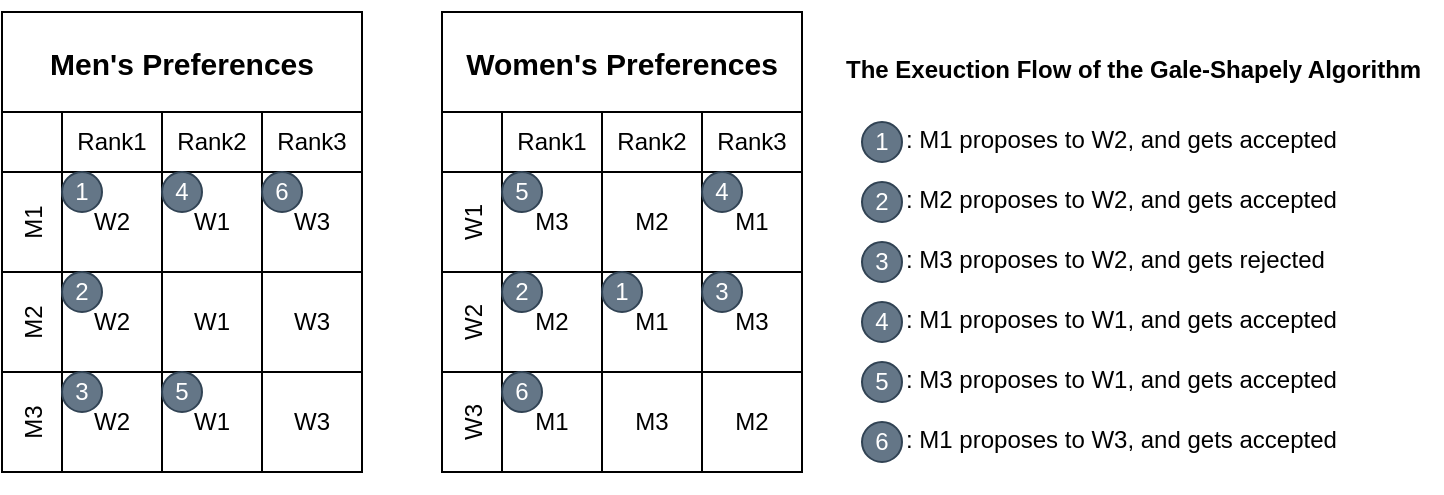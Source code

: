 <mxfile version="24.5.2" type="github">
  <diagram name="Stable Marriage Problem" id="s8X7-v9FQyKSOPcqxur2">
    <mxGraphModel dx="843" dy="779" grid="1" gridSize="10" guides="1" tooltips="1" connect="1" arrows="1" fold="1" page="1" pageScale="1" pageWidth="827" pageHeight="1169" math="0" shadow="0">
      <root>
        <mxCell id="0" />
        <mxCell id="1" parent="0" />
        <mxCell id="vRMMPjkELj0up87t_VbI-81" value="Men&#39;s Preferences" style="shape=table;startSize=50;container=1;collapsible=0;childLayout=tableLayout;resizeLast=0;resizeLastRow=0;fontStyle=1;fontSize=15;" vertex="1" parent="1">
          <mxGeometry x="70" y="150" width="180" height="230" as="geometry" />
        </mxCell>
        <mxCell id="vRMMPjkELj0up87t_VbI-82" value="" style="shape=tableRow;horizontal=0;startSize=30;swimlaneHead=0;swimlaneBody=0;strokeColor=inherit;top=0;left=0;bottom=0;right=0;collapsible=0;dropTarget=0;fillColor=none;points=[[0,0.5],[1,0.5]];portConstraint=eastwest;" vertex="1" parent="vRMMPjkELj0up87t_VbI-81">
          <mxGeometry y="50" width="180" height="30" as="geometry" />
        </mxCell>
        <mxCell id="vRMMPjkELj0up87t_VbI-83" value="Rank1" style="shape=partialRectangle;html=1;whiteSpace=wrap;connectable=0;strokeColor=inherit;overflow=hidden;fillColor=none;top=0;left=0;bottom=0;right=0;pointerEvents=1;" vertex="1" parent="vRMMPjkELj0up87t_VbI-82">
          <mxGeometry x="30" width="50" height="30" as="geometry">
            <mxRectangle width="50" height="30" as="alternateBounds" />
          </mxGeometry>
        </mxCell>
        <mxCell id="vRMMPjkELj0up87t_VbI-84" value="Rank2" style="shape=partialRectangle;html=1;whiteSpace=wrap;connectable=0;strokeColor=inherit;overflow=hidden;fillColor=none;top=0;left=0;bottom=0;right=0;pointerEvents=1;" vertex="1" parent="vRMMPjkELj0up87t_VbI-82">
          <mxGeometry x="80" width="50" height="30" as="geometry">
            <mxRectangle width="50" height="30" as="alternateBounds" />
          </mxGeometry>
        </mxCell>
        <mxCell id="vRMMPjkELj0up87t_VbI-85" value="Rank3" style="shape=partialRectangle;html=1;whiteSpace=wrap;connectable=0;strokeColor=inherit;overflow=hidden;fillColor=none;top=0;left=0;bottom=0;right=0;pointerEvents=1;strokeWidth=1;resizeWidth=1;resizeHeight=1;" vertex="1" parent="vRMMPjkELj0up87t_VbI-82">
          <mxGeometry x="130" width="50" height="30" as="geometry">
            <mxRectangle width="50" height="30" as="alternateBounds" />
          </mxGeometry>
        </mxCell>
        <mxCell id="vRMMPjkELj0up87t_VbI-86" value="M1" style="shape=tableRow;horizontal=0;startSize=30;swimlaneHead=0;swimlaneBody=0;strokeColor=inherit;top=0;left=0;bottom=0;right=0;collapsible=0;dropTarget=0;fillColor=none;points=[[0,0.5],[1,0.5]];portConstraint=eastwest;" vertex="1" parent="vRMMPjkELj0up87t_VbI-81">
          <mxGeometry y="80" width="180" height="50" as="geometry" />
        </mxCell>
        <mxCell id="vRMMPjkELj0up87t_VbI-87" value="W2" style="shape=partialRectangle;html=1;whiteSpace=wrap;connectable=0;overflow=hidden;top=0;left=0;bottom=0;right=0;pointerEvents=1;strokeColor=default;fillColor=none;" vertex="1" parent="vRMMPjkELj0up87t_VbI-86">
          <mxGeometry x="30" width="50" height="50" as="geometry">
            <mxRectangle width="50" height="50" as="alternateBounds" />
          </mxGeometry>
        </mxCell>
        <mxCell id="vRMMPjkELj0up87t_VbI-88" value="W1" style="shape=partialRectangle;html=1;whiteSpace=wrap;connectable=0;overflow=hidden;top=0;left=0;bottom=0;right=0;pointerEvents=1;fillColor=none;labelBackgroundColor=none;labelBorderColor=none;strokeColor=default;shadow=0;resizable=1;resizeWidth=0;metaEdit=0;backgroundOutline=0;" vertex="1" parent="vRMMPjkELj0up87t_VbI-86">
          <mxGeometry x="80" width="50" height="50" as="geometry">
            <mxRectangle width="50" height="50" as="alternateBounds" />
          </mxGeometry>
        </mxCell>
        <mxCell id="vRMMPjkELj0up87t_VbI-89" value="W3" style="shape=partialRectangle;html=1;whiteSpace=wrap;connectable=0;overflow=hidden;top=0;left=0;bottom=0;right=0;pointerEvents=1;fillColor=none;" vertex="1" parent="vRMMPjkELj0up87t_VbI-86">
          <mxGeometry x="130" width="50" height="50" as="geometry">
            <mxRectangle width="50" height="50" as="alternateBounds" />
          </mxGeometry>
        </mxCell>
        <mxCell id="vRMMPjkELj0up87t_VbI-90" value="M2" style="shape=tableRow;horizontal=0;startSize=30;swimlaneHead=0;swimlaneBody=0;strokeColor=inherit;top=0;left=0;bottom=0;right=0;collapsible=0;dropTarget=0;fillColor=none;points=[[0,0.5],[1,0.5]];portConstraint=eastwest;" vertex="1" parent="vRMMPjkELj0up87t_VbI-81">
          <mxGeometry y="130" width="180" height="50" as="geometry" />
        </mxCell>
        <mxCell id="vRMMPjkELj0up87t_VbI-91" value="W2" style="shape=partialRectangle;html=1;whiteSpace=wrap;connectable=0;overflow=hidden;top=0;left=0;bottom=0;right=0;pointerEvents=1;strokeOpacity=100;fillColor=none;" vertex="1" parent="vRMMPjkELj0up87t_VbI-90">
          <mxGeometry x="30" width="50" height="50" as="geometry">
            <mxRectangle width="50" height="50" as="alternateBounds" />
          </mxGeometry>
        </mxCell>
        <mxCell id="vRMMPjkELj0up87t_VbI-92" value="W1" style="shape=partialRectangle;html=1;whiteSpace=wrap;connectable=0;strokeColor=inherit;overflow=hidden;fillColor=none;top=0;left=0;bottom=0;right=0;pointerEvents=1;" vertex="1" parent="vRMMPjkELj0up87t_VbI-90">
          <mxGeometry x="80" width="50" height="50" as="geometry">
            <mxRectangle width="50" height="50" as="alternateBounds" />
          </mxGeometry>
        </mxCell>
        <mxCell id="vRMMPjkELj0up87t_VbI-93" value="W3" style="shape=partialRectangle;html=1;whiteSpace=wrap;connectable=0;strokeColor=inherit;overflow=hidden;fillColor=none;top=0;left=0;bottom=0;right=0;pointerEvents=1;" vertex="1" parent="vRMMPjkELj0up87t_VbI-90">
          <mxGeometry x="130" width="50" height="50" as="geometry">
            <mxRectangle width="50" height="50" as="alternateBounds" />
          </mxGeometry>
        </mxCell>
        <mxCell id="vRMMPjkELj0up87t_VbI-100" value="M3" style="shape=tableRow;horizontal=0;startSize=30;swimlaneHead=0;swimlaneBody=0;strokeColor=inherit;top=0;left=0;bottom=0;right=0;collapsible=0;dropTarget=0;fillColor=none;points=[[0,0.5],[1,0.5]];portConstraint=eastwest;" vertex="1" parent="vRMMPjkELj0up87t_VbI-81">
          <mxGeometry y="180" width="180" height="50" as="geometry" />
        </mxCell>
        <mxCell id="vRMMPjkELj0up87t_VbI-101" value="W2" style="shape=partialRectangle;html=1;whiteSpace=wrap;connectable=0;overflow=hidden;top=0;left=0;bottom=0;right=0;pointerEvents=1;fillColor=none;" vertex="1" parent="vRMMPjkELj0up87t_VbI-100">
          <mxGeometry x="30" width="50" height="50" as="geometry">
            <mxRectangle width="50" height="50" as="alternateBounds" />
          </mxGeometry>
        </mxCell>
        <mxCell id="vRMMPjkELj0up87t_VbI-102" value="W1" style="shape=partialRectangle;html=1;whiteSpace=wrap;connectable=0;overflow=hidden;top=0;left=0;bottom=0;right=0;pointerEvents=1;fillColor=none;" vertex="1" parent="vRMMPjkELj0up87t_VbI-100">
          <mxGeometry x="80" width="50" height="50" as="geometry">
            <mxRectangle width="50" height="50" as="alternateBounds" />
          </mxGeometry>
        </mxCell>
        <mxCell id="vRMMPjkELj0up87t_VbI-103" value="W3" style="shape=partialRectangle;html=1;whiteSpace=wrap;connectable=0;strokeColor=inherit;overflow=hidden;fillColor=none;top=0;left=0;bottom=0;right=0;pointerEvents=1;" vertex="1" parent="vRMMPjkELj0up87t_VbI-100">
          <mxGeometry x="130" width="50" height="50" as="geometry">
            <mxRectangle width="50" height="50" as="alternateBounds" />
          </mxGeometry>
        </mxCell>
        <mxCell id="vRMMPjkELj0up87t_VbI-108" value="Women&#39;s Preferences" style="shape=table;startSize=50;container=1;collapsible=0;childLayout=tableLayout;resizeLast=0;resizeLastRow=0;fontStyle=1;fontSize=15;" vertex="1" parent="1">
          <mxGeometry x="290" y="150" width="180" height="230" as="geometry" />
        </mxCell>
        <mxCell id="vRMMPjkELj0up87t_VbI-109" value="" style="shape=tableRow;horizontal=0;startSize=30;swimlaneHead=0;swimlaneBody=0;strokeColor=inherit;top=0;left=0;bottom=0;right=0;collapsible=0;dropTarget=0;fillColor=none;points=[[0,0.5],[1,0.5]];portConstraint=eastwest;" vertex="1" parent="vRMMPjkELj0up87t_VbI-108">
          <mxGeometry y="50" width="180" height="30" as="geometry" />
        </mxCell>
        <mxCell id="vRMMPjkELj0up87t_VbI-110" value="Rank1" style="shape=partialRectangle;html=1;whiteSpace=wrap;connectable=0;strokeColor=inherit;overflow=hidden;fillColor=none;top=0;left=0;bottom=0;right=0;pointerEvents=1;" vertex="1" parent="vRMMPjkELj0up87t_VbI-109">
          <mxGeometry x="30" width="50" height="30" as="geometry">
            <mxRectangle width="50" height="30" as="alternateBounds" />
          </mxGeometry>
        </mxCell>
        <mxCell id="vRMMPjkELj0up87t_VbI-111" value="Rank2" style="shape=partialRectangle;html=1;whiteSpace=wrap;connectable=0;strokeColor=inherit;overflow=hidden;fillColor=none;top=0;left=0;bottom=0;right=0;pointerEvents=1;" vertex="1" parent="vRMMPjkELj0up87t_VbI-109">
          <mxGeometry x="80" width="50" height="30" as="geometry">
            <mxRectangle width="50" height="30" as="alternateBounds" />
          </mxGeometry>
        </mxCell>
        <mxCell id="vRMMPjkELj0up87t_VbI-112" value="Rank3" style="shape=partialRectangle;html=1;whiteSpace=wrap;connectable=0;strokeColor=inherit;overflow=hidden;fillColor=none;top=0;left=0;bottom=0;right=0;pointerEvents=1;strokeWidth=1;resizeWidth=1;resizeHeight=1;" vertex="1" parent="vRMMPjkELj0up87t_VbI-109">
          <mxGeometry x="130" width="50" height="30" as="geometry">
            <mxRectangle width="50" height="30" as="alternateBounds" />
          </mxGeometry>
        </mxCell>
        <mxCell id="vRMMPjkELj0up87t_VbI-113" value="W1" style="shape=tableRow;horizontal=0;startSize=30;swimlaneHead=0;swimlaneBody=0;strokeColor=inherit;top=0;left=0;bottom=0;right=0;collapsible=0;dropTarget=0;fillColor=none;points=[[0,0.5],[1,0.5]];portConstraint=eastwest;" vertex="1" parent="vRMMPjkELj0up87t_VbI-108">
          <mxGeometry y="80" width="180" height="50" as="geometry" />
        </mxCell>
        <mxCell id="vRMMPjkELj0up87t_VbI-114" value="M3" style="shape=partialRectangle;html=1;whiteSpace=wrap;connectable=0;strokeColor=inherit;overflow=hidden;fillColor=none;top=0;left=0;bottom=0;right=0;pointerEvents=1;" vertex="1" parent="vRMMPjkELj0up87t_VbI-113">
          <mxGeometry x="30" width="50" height="50" as="geometry">
            <mxRectangle width="50" height="50" as="alternateBounds" />
          </mxGeometry>
        </mxCell>
        <mxCell id="vRMMPjkELj0up87t_VbI-115" value="M2" style="shape=partialRectangle;html=1;whiteSpace=wrap;connectable=0;strokeColor=inherit;overflow=hidden;fillColor=none;top=0;left=0;bottom=0;right=0;pointerEvents=1;" vertex="1" parent="vRMMPjkELj0up87t_VbI-113">
          <mxGeometry x="80" width="50" height="50" as="geometry">
            <mxRectangle width="50" height="50" as="alternateBounds" />
          </mxGeometry>
        </mxCell>
        <mxCell id="vRMMPjkELj0up87t_VbI-116" value="M1" style="shape=partialRectangle;html=1;whiteSpace=wrap;connectable=0;strokeColor=inherit;overflow=hidden;fillColor=none;top=0;left=0;bottom=0;right=0;pointerEvents=1;" vertex="1" parent="vRMMPjkELj0up87t_VbI-113">
          <mxGeometry x="130" width="50" height="50" as="geometry">
            <mxRectangle width="50" height="50" as="alternateBounds" />
          </mxGeometry>
        </mxCell>
        <mxCell id="vRMMPjkELj0up87t_VbI-117" value="W2" style="shape=tableRow;horizontal=0;startSize=30;swimlaneHead=0;swimlaneBody=0;strokeColor=inherit;top=0;left=0;bottom=0;right=0;collapsible=0;dropTarget=0;fillColor=none;points=[[0,0.5],[1,0.5]];portConstraint=eastwest;" vertex="1" parent="vRMMPjkELj0up87t_VbI-108">
          <mxGeometry y="130" width="180" height="50" as="geometry" />
        </mxCell>
        <mxCell id="vRMMPjkELj0up87t_VbI-118" value="M2" style="shape=partialRectangle;html=1;whiteSpace=wrap;connectable=0;strokeColor=inherit;overflow=hidden;fillColor=none;top=0;left=0;bottom=0;right=0;pointerEvents=1;" vertex="1" parent="vRMMPjkELj0up87t_VbI-117">
          <mxGeometry x="30" width="50" height="50" as="geometry">
            <mxRectangle width="50" height="50" as="alternateBounds" />
          </mxGeometry>
        </mxCell>
        <mxCell id="vRMMPjkELj0up87t_VbI-119" value="M1" style="shape=partialRectangle;html=1;whiteSpace=wrap;connectable=0;strokeColor=inherit;overflow=hidden;fillColor=none;top=0;left=0;bottom=0;right=0;pointerEvents=1;" vertex="1" parent="vRMMPjkELj0up87t_VbI-117">
          <mxGeometry x="80" width="50" height="50" as="geometry">
            <mxRectangle width="50" height="50" as="alternateBounds" />
          </mxGeometry>
        </mxCell>
        <mxCell id="vRMMPjkELj0up87t_VbI-120" value="M3" style="shape=partialRectangle;html=1;whiteSpace=wrap;connectable=0;strokeColor=inherit;overflow=hidden;fillColor=none;top=0;left=0;bottom=0;right=0;pointerEvents=1;" vertex="1" parent="vRMMPjkELj0up87t_VbI-117">
          <mxGeometry x="130" width="50" height="50" as="geometry">
            <mxRectangle width="50" height="50" as="alternateBounds" />
          </mxGeometry>
        </mxCell>
        <mxCell id="vRMMPjkELj0up87t_VbI-121" value="W3" style="shape=tableRow;horizontal=0;startSize=30;swimlaneHead=0;swimlaneBody=0;strokeColor=inherit;top=0;left=0;bottom=0;right=0;collapsible=0;dropTarget=0;fillColor=none;points=[[0,0.5],[1,0.5]];portConstraint=eastwest;" vertex="1" parent="vRMMPjkELj0up87t_VbI-108">
          <mxGeometry y="180" width="180" height="50" as="geometry" />
        </mxCell>
        <mxCell id="vRMMPjkELj0up87t_VbI-122" value="M1" style="shape=partialRectangle;html=1;whiteSpace=wrap;connectable=0;strokeColor=inherit;overflow=hidden;fillColor=none;top=0;left=0;bottom=0;right=0;pointerEvents=1;" vertex="1" parent="vRMMPjkELj0up87t_VbI-121">
          <mxGeometry x="30" width="50" height="50" as="geometry">
            <mxRectangle width="50" height="50" as="alternateBounds" />
          </mxGeometry>
        </mxCell>
        <mxCell id="vRMMPjkELj0up87t_VbI-123" value="M3" style="shape=partialRectangle;html=1;whiteSpace=wrap;connectable=0;strokeColor=inherit;overflow=hidden;fillColor=none;top=0;left=0;bottom=0;right=0;pointerEvents=1;" vertex="1" parent="vRMMPjkELj0up87t_VbI-121">
          <mxGeometry x="80" width="50" height="50" as="geometry">
            <mxRectangle width="50" height="50" as="alternateBounds" />
          </mxGeometry>
        </mxCell>
        <mxCell id="vRMMPjkELj0up87t_VbI-124" value="M2" style="shape=partialRectangle;html=1;whiteSpace=wrap;connectable=0;strokeColor=inherit;overflow=hidden;fillColor=none;top=0;left=0;bottom=0;right=0;pointerEvents=1;" vertex="1" parent="vRMMPjkELj0up87t_VbI-121">
          <mxGeometry x="130" width="50" height="50" as="geometry">
            <mxRectangle width="50" height="50" as="alternateBounds" />
          </mxGeometry>
        </mxCell>
        <mxCell id="vRMMPjkELj0up87t_VbI-125" value="1" style="ellipse;whiteSpace=wrap;html=1;aspect=fixed;strokeColor=#314354;align=center;verticalAlign=middle;fontFamily=Helvetica;fontSize=12;fillColor=#647687;fontColor=#ffffff;" vertex="1" parent="1">
          <mxGeometry x="100" y="230" width="20" height="20" as="geometry" />
        </mxCell>
        <mxCell id="vRMMPjkELj0up87t_VbI-126" value="2" style="ellipse;whiteSpace=wrap;html=1;aspect=fixed;strokeColor=#314354;align=center;verticalAlign=middle;fontFamily=Helvetica;fontSize=12;fillColor=#647687;fontColor=#ffffff;" vertex="1" parent="1">
          <mxGeometry x="100" y="280" width="20" height="20" as="geometry" />
        </mxCell>
        <mxCell id="vRMMPjkELj0up87t_VbI-127" value="3" style="ellipse;whiteSpace=wrap;html=1;aspect=fixed;strokeColor=#314354;align=center;verticalAlign=middle;fontFamily=Helvetica;fontSize=12;fillColor=#647687;fontColor=#ffffff;" vertex="1" parent="1">
          <mxGeometry x="100" y="330" width="20" height="20" as="geometry" />
        </mxCell>
        <mxCell id="vRMMPjkELj0up87t_VbI-128" value="4" style="ellipse;whiteSpace=wrap;html=1;aspect=fixed;strokeColor=#314354;align=center;verticalAlign=middle;fontFamily=Helvetica;fontSize=12;fillColor=#647687;fontColor=#ffffff;" vertex="1" parent="1">
          <mxGeometry x="150" y="230" width="20" height="20" as="geometry" />
        </mxCell>
        <mxCell id="vRMMPjkELj0up87t_VbI-129" value="5" style="ellipse;whiteSpace=wrap;html=1;aspect=fixed;strokeColor=#314354;align=center;verticalAlign=middle;fontFamily=Helvetica;fontSize=12;fillColor=#647687;fontColor=#ffffff;" vertex="1" parent="1">
          <mxGeometry x="150" y="330" width="20" height="20" as="geometry" />
        </mxCell>
        <mxCell id="vRMMPjkELj0up87t_VbI-130" value="6" style="ellipse;whiteSpace=wrap;html=1;aspect=fixed;strokeColor=#314354;align=center;verticalAlign=middle;fontFamily=Helvetica;fontSize=12;fillColor=#647687;fontColor=#ffffff;" vertex="1" parent="1">
          <mxGeometry x="200" y="230" width="20" height="20" as="geometry" />
        </mxCell>
        <mxCell id="vRMMPjkELj0up87t_VbI-132" value="2" style="ellipse;whiteSpace=wrap;html=1;aspect=fixed;strokeColor=#314354;align=center;verticalAlign=middle;fontFamily=Helvetica;fontSize=12;fillColor=#647687;fontColor=#ffffff;" vertex="1" parent="1">
          <mxGeometry x="320" y="280" width="20" height="20" as="geometry" />
        </mxCell>
        <mxCell id="vRMMPjkELj0up87t_VbI-133" value="1" style="ellipse;whiteSpace=wrap;html=1;aspect=fixed;strokeColor=#314354;align=center;verticalAlign=middle;fontFamily=Helvetica;fontSize=12;fillColor=#647687;fontColor=#ffffff;" vertex="1" parent="1">
          <mxGeometry x="370" y="280" width="20" height="20" as="geometry" />
        </mxCell>
        <mxCell id="vRMMPjkELj0up87t_VbI-134" value="3" style="ellipse;whiteSpace=wrap;html=1;aspect=fixed;strokeColor=#314354;align=center;verticalAlign=middle;fontFamily=Helvetica;fontSize=12;fillColor=#647687;fontColor=#ffffff;" vertex="1" parent="1">
          <mxGeometry x="420" y="280" width="20" height="20" as="geometry" />
        </mxCell>
        <mxCell id="vRMMPjkELj0up87t_VbI-135" value="4" style="ellipse;whiteSpace=wrap;html=1;aspect=fixed;strokeColor=#314354;align=center;verticalAlign=middle;fontFamily=Helvetica;fontSize=12;fillColor=#647687;fontColor=#ffffff;" vertex="1" parent="1">
          <mxGeometry x="420" y="230" width="20" height="20" as="geometry" />
        </mxCell>
        <mxCell id="vRMMPjkELj0up87t_VbI-136" value="5" style="ellipse;whiteSpace=wrap;html=1;aspect=fixed;strokeColor=#314354;align=center;verticalAlign=middle;fontFamily=Helvetica;fontSize=12;fillColor=#647687;fontColor=#ffffff;" vertex="1" parent="1">
          <mxGeometry x="320" y="230" width="20" height="20" as="geometry" />
        </mxCell>
        <mxCell id="vRMMPjkELj0up87t_VbI-137" value="6" style="ellipse;whiteSpace=wrap;html=1;aspect=fixed;strokeColor=#314354;align=center;verticalAlign=middle;fontFamily=Helvetica;fontSize=12;fillColor=#647687;fontColor=#ffffff;" vertex="1" parent="1">
          <mxGeometry x="320" y="330" width="20" height="20" as="geometry" />
        </mxCell>
        <mxCell id="vRMMPjkELj0up87t_VbI-138" value="&lt;h1&gt;&lt;font style=&quot;font-size: 12px;&quot;&gt;The Exeuction Flow of the Gale-Shapely Algorithm&lt;/font&gt;&lt;/h1&gt;" style="text;strokeColor=none;align=left;fillColor=none;html=1;verticalAlign=middle;whiteSpace=wrap;rounded=0;fontFamily=Helvetica;fontSize=12;fontColor=default;" vertex="1" parent="1">
          <mxGeometry x="490" y="160" width="300" height="30" as="geometry" />
        </mxCell>
        <mxCell id="vRMMPjkELj0up87t_VbI-142" value="1" style="ellipse;whiteSpace=wrap;html=1;aspect=fixed;strokeColor=#314354;align=center;verticalAlign=middle;fontFamily=Helvetica;fontSize=12;fillColor=#647687;fontColor=#ffffff;" vertex="1" parent="1">
          <mxGeometry x="500" y="205" width="20" height="20" as="geometry" />
        </mxCell>
        <mxCell id="vRMMPjkELj0up87t_VbI-143" value="2" style="ellipse;whiteSpace=wrap;html=1;aspect=fixed;strokeColor=#314354;align=center;verticalAlign=middle;fontFamily=Helvetica;fontSize=12;fillColor=#647687;fontColor=#ffffff;" vertex="1" parent="1">
          <mxGeometry x="500" y="235" width="20" height="20" as="geometry" />
        </mxCell>
        <mxCell id="vRMMPjkELj0up87t_VbI-144" value="3" style="ellipse;whiteSpace=wrap;html=1;aspect=fixed;strokeColor=#314354;align=center;verticalAlign=middle;fontFamily=Helvetica;fontSize=12;fillColor=#647687;fontColor=#ffffff;" vertex="1" parent="1">
          <mxGeometry x="500" y="265" width="20" height="20" as="geometry" />
        </mxCell>
        <mxCell id="vRMMPjkELj0up87t_VbI-145" value="4" style="ellipse;whiteSpace=wrap;html=1;aspect=fixed;strokeColor=#314354;align=center;verticalAlign=middle;fontFamily=Helvetica;fontSize=12;fillColor=#647687;fontColor=#ffffff;" vertex="1" parent="1">
          <mxGeometry x="500" y="295" width="20" height="20" as="geometry" />
        </mxCell>
        <mxCell id="vRMMPjkELj0up87t_VbI-146" value="5" style="ellipse;whiteSpace=wrap;html=1;aspect=fixed;strokeColor=#314354;align=center;verticalAlign=middle;fontFamily=Helvetica;fontSize=12;fillColor=#647687;fontColor=#ffffff;" vertex="1" parent="1">
          <mxGeometry x="500" y="325" width="20" height="20" as="geometry" />
        </mxCell>
        <mxCell id="vRMMPjkELj0up87t_VbI-147" value="6" style="ellipse;whiteSpace=wrap;html=1;aspect=fixed;strokeColor=#314354;align=center;verticalAlign=middle;fontFamily=Helvetica;fontSize=12;fillColor=#647687;fontColor=#ffffff;" vertex="1" parent="1">
          <mxGeometry x="500" y="355" width="20" height="20" as="geometry" />
        </mxCell>
        <mxCell id="vRMMPjkELj0up87t_VbI-148" value="&lt;h1&gt;&lt;span style=&quot;font-size: 12px; font-weight: 400;&quot;&gt;: M1 proposes to W2, and gets accepted&lt;/span&gt;&lt;/h1&gt;" style="text;strokeColor=none;align=left;fillColor=none;html=1;verticalAlign=middle;whiteSpace=wrap;rounded=0;fontFamily=Helvetica;fontSize=12;fontColor=default;" vertex="1" parent="1">
          <mxGeometry x="520" y="195" width="230" height="30" as="geometry" />
        </mxCell>
        <mxCell id="vRMMPjkELj0up87t_VbI-159" value="&lt;h1&gt;&lt;span style=&quot;font-size: 12px; font-weight: 400;&quot;&gt;: M2 proposes to W2, and gets accepted&lt;/span&gt;&lt;/h1&gt;" style="text;strokeColor=none;align=left;fillColor=none;html=1;verticalAlign=middle;whiteSpace=wrap;rounded=0;fontFamily=Helvetica;fontSize=12;fontColor=default;" vertex="1" parent="1">
          <mxGeometry x="520" y="225" width="230" height="30" as="geometry" />
        </mxCell>
        <mxCell id="vRMMPjkELj0up87t_VbI-160" value="&lt;h1&gt;&lt;span style=&quot;font-size: 12px; font-weight: 400;&quot;&gt;: M3 proposes to W2, and gets rejected&lt;/span&gt;&lt;/h1&gt;" style="text;strokeColor=none;align=left;fillColor=none;html=1;verticalAlign=middle;whiteSpace=wrap;rounded=0;fontFamily=Helvetica;fontSize=12;fontColor=default;" vertex="1" parent="1">
          <mxGeometry x="520" y="255" width="230" height="30" as="geometry" />
        </mxCell>
        <mxCell id="vRMMPjkELj0up87t_VbI-161" value="&lt;h1&gt;&lt;span style=&quot;font-size: 12px; font-weight: 400;&quot;&gt;: M1 proposes to W1, and gets accepted&lt;/span&gt;&lt;/h1&gt;" style="text;strokeColor=none;align=left;fillColor=none;html=1;verticalAlign=middle;whiteSpace=wrap;rounded=0;fontFamily=Helvetica;fontSize=12;fontColor=default;" vertex="1" parent="1">
          <mxGeometry x="520" y="285" width="230" height="30" as="geometry" />
        </mxCell>
        <mxCell id="vRMMPjkELj0up87t_VbI-162" value="&lt;h1&gt;&lt;span style=&quot;font-size: 12px; font-weight: 400;&quot;&gt;: M3 proposes to W1, and gets accepted&lt;/span&gt;&lt;/h1&gt;" style="text;strokeColor=none;align=left;fillColor=none;html=1;verticalAlign=middle;whiteSpace=wrap;rounded=0;fontFamily=Helvetica;fontSize=12;fontColor=default;" vertex="1" parent="1">
          <mxGeometry x="520" y="315" width="230" height="30" as="geometry" />
        </mxCell>
        <mxCell id="vRMMPjkELj0up87t_VbI-163" value="&lt;h1&gt;&lt;span style=&quot;font-size: 12px; font-weight: 400;&quot;&gt;: M1 proposes to W3, and gets accepted&lt;/span&gt;&lt;/h1&gt;" style="text;strokeColor=none;align=left;fillColor=none;html=1;verticalAlign=middle;whiteSpace=wrap;rounded=0;fontFamily=Helvetica;fontSize=12;fontColor=default;" vertex="1" parent="1">
          <mxGeometry x="520" y="345" width="230" height="30" as="geometry" />
        </mxCell>
      </root>
    </mxGraphModel>
  </diagram>
</mxfile>
